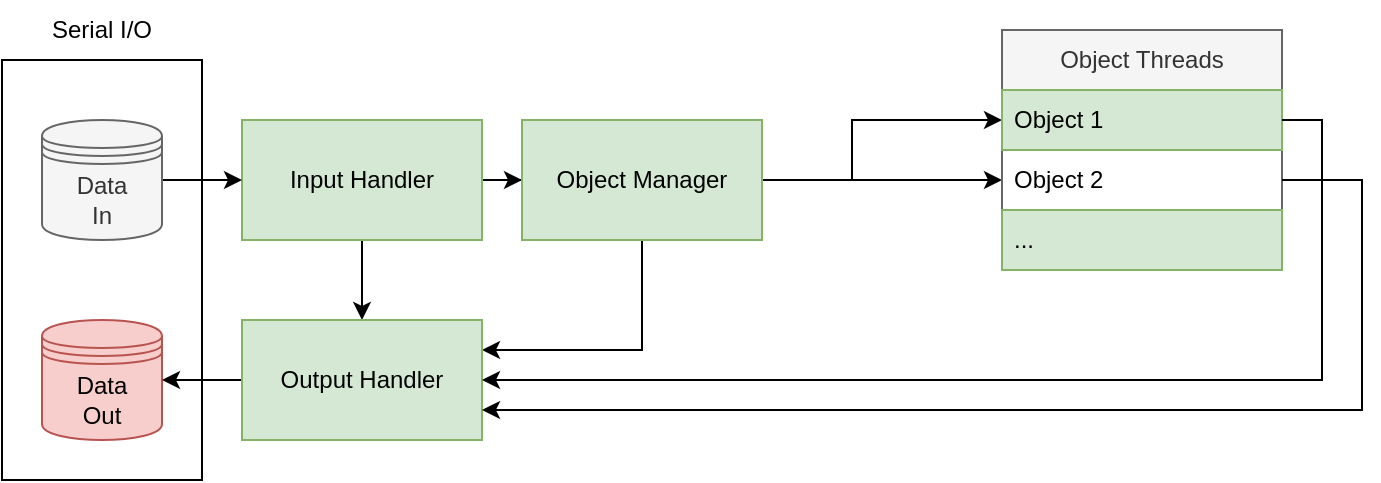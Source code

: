 <mxfile version="22.0.0" type="device">
  <diagram name="Page-1" id="8RL0StbFJul3TL8oMRlb">
    <mxGraphModel dx="1098" dy="835" grid="1" gridSize="10" guides="1" tooltips="1" connect="1" arrows="1" fold="1" page="1" pageScale="1" pageWidth="850" pageHeight="1100" math="0" shadow="0">
      <root>
        <mxCell id="0" />
        <mxCell id="1" parent="0" />
        <mxCell id="g5YhfeRQLPD29NGk40fJ-1" value="" style="rounded=0;whiteSpace=wrap;html=1;fillColor=#FFFFFF;fillStyle=auto;" parent="1" vertex="1">
          <mxGeometry x="140" y="190" width="100" height="210" as="geometry" />
        </mxCell>
        <mxCell id="Spbf_wSKs5P7LlKTghZw-40" style="edgeStyle=orthogonalEdgeStyle;rounded=0;orthogonalLoop=1;jettySize=auto;html=1;entryX=0;entryY=0.5;entryDx=0;entryDy=0;" parent="1" source="Spbf_wSKs5P7LlKTghZw-9" target="Spbf_wSKs5P7LlKTghZw-12" edge="1">
          <mxGeometry relative="1" as="geometry" />
        </mxCell>
        <mxCell id="Spbf_wSKs5P7LlKTghZw-45" style="edgeStyle=orthogonalEdgeStyle;rounded=0;orthogonalLoop=1;jettySize=auto;html=1;exitX=0.5;exitY=1;exitDx=0;exitDy=0;entryX=0.5;entryY=0;entryDx=0;entryDy=0;" parent="1" source="Spbf_wSKs5P7LlKTghZw-9" target="Spbf_wSKs5P7LlKTghZw-35" edge="1">
          <mxGeometry relative="1" as="geometry" />
        </mxCell>
        <mxCell id="Spbf_wSKs5P7LlKTghZw-9" value="Input Handler" style="rounded=0;whiteSpace=wrap;html=1;fillColor=#d5e8d4;strokeColor=#82b366;" parent="1" vertex="1">
          <mxGeometry x="260" y="220" width="120" height="60" as="geometry" />
        </mxCell>
        <mxCell id="Spbf_wSKs5P7LlKTghZw-10" value="&lt;div&gt;Data&lt;/div&gt;&lt;div&gt;Out&lt;br&gt;&lt;/div&gt;" style="shape=datastore;whiteSpace=wrap;html=1;fillColor=#f8cecc;strokeColor=#b85450;" parent="1" vertex="1">
          <mxGeometry x="160" y="320" width="60" height="60" as="geometry" />
        </mxCell>
        <mxCell id="Spbf_wSKs5P7LlKTghZw-42" style="edgeStyle=orthogonalEdgeStyle;rounded=0;orthogonalLoop=1;jettySize=auto;html=1;entryX=1;entryY=0.25;entryDx=0;entryDy=0;" parent="1" source="Spbf_wSKs5P7LlKTghZw-12" target="Spbf_wSKs5P7LlKTghZw-35" edge="1">
          <mxGeometry relative="1" as="geometry">
            <mxPoint x="460" y="340" as="targetPoint" />
            <Array as="points">
              <mxPoint x="460" y="335" />
            </Array>
          </mxGeometry>
        </mxCell>
        <mxCell id="KLHGzvyS29sTsg30Qxhm-5" style="edgeStyle=orthogonalEdgeStyle;rounded=0;orthogonalLoop=1;jettySize=auto;html=1;exitX=1;exitY=0.5;exitDx=0;exitDy=0;entryX=0;entryY=0.5;entryDx=0;entryDy=0;" parent="1" source="Spbf_wSKs5P7LlKTghZw-12" target="KLHGzvyS29sTsg30Qxhm-2" edge="1">
          <mxGeometry relative="1" as="geometry">
            <Array as="points">
              <mxPoint x="565" y="250" />
              <mxPoint x="565" y="220" />
            </Array>
          </mxGeometry>
        </mxCell>
        <mxCell id="KLHGzvyS29sTsg30Qxhm-6" style="edgeStyle=orthogonalEdgeStyle;rounded=0;orthogonalLoop=1;jettySize=auto;html=1;exitX=1;exitY=0.5;exitDx=0;exitDy=0;entryX=0;entryY=0.5;entryDx=0;entryDy=0;" parent="1" source="Spbf_wSKs5P7LlKTghZw-12" target="KLHGzvyS29sTsg30Qxhm-3" edge="1">
          <mxGeometry relative="1" as="geometry">
            <Array as="points">
              <mxPoint x="570" y="250" />
              <mxPoint x="570" y="250" />
            </Array>
          </mxGeometry>
        </mxCell>
        <mxCell id="Spbf_wSKs5P7LlKTghZw-12" value="Object Manager" style="rounded=0;whiteSpace=wrap;html=1;fillColor=#d5e8d4;strokeColor=#82b366;" parent="1" vertex="1">
          <mxGeometry x="400" y="220" width="120" height="60" as="geometry" />
        </mxCell>
        <mxCell id="Spbf_wSKs5P7LlKTghZw-39" style="edgeStyle=orthogonalEdgeStyle;rounded=0;orthogonalLoop=1;jettySize=auto;html=1;entryX=0;entryY=0.5;entryDx=0;entryDy=0;" parent="1" source="Spbf_wSKs5P7LlKTghZw-14" target="Spbf_wSKs5P7LlKTghZw-9" edge="1">
          <mxGeometry relative="1" as="geometry" />
        </mxCell>
        <mxCell id="Spbf_wSKs5P7LlKTghZw-14" value="&lt;div&gt;Data&lt;/div&gt;&lt;div&gt;In&lt;/div&gt;" style="shape=datastore;whiteSpace=wrap;html=1;fillColor=#f5f5f5;strokeColor=#666666;fontColor=#333333;" parent="1" vertex="1">
          <mxGeometry x="160" y="220" width="60" height="60" as="geometry" />
        </mxCell>
        <mxCell id="Spbf_wSKs5P7LlKTghZw-46" style="edgeStyle=orthogonalEdgeStyle;rounded=0;orthogonalLoop=1;jettySize=auto;html=1;exitX=0;exitY=0.5;exitDx=0;exitDy=0;entryX=1;entryY=0.5;entryDx=0;entryDy=0;" parent="1" source="Spbf_wSKs5P7LlKTghZw-35" target="Spbf_wSKs5P7LlKTghZw-10" edge="1">
          <mxGeometry relative="1" as="geometry" />
        </mxCell>
        <mxCell id="Spbf_wSKs5P7LlKTghZw-35" value="Output Handler" style="rounded=0;whiteSpace=wrap;html=1;fillColor=#d5e8d4;strokeColor=#82b366;" parent="1" vertex="1">
          <mxGeometry x="260" y="320" width="120" height="60" as="geometry" />
        </mxCell>
        <mxCell id="g5YhfeRQLPD29NGk40fJ-2" value="Serial I/O" style="text;strokeColor=none;fillColor=none;align=center;verticalAlign=middle;spacingLeft=4;spacingRight=4;overflow=hidden;points=[[0,0.5],[1,0.5]];portConstraint=eastwest;rotatable=0;whiteSpace=wrap;html=1;" parent="1" vertex="1">
          <mxGeometry x="150" y="160" width="80" height="30" as="geometry" />
        </mxCell>
        <mxCell id="KLHGzvyS29sTsg30Qxhm-1" value="Object Threads" style="swimlane;fontStyle=0;childLayout=stackLayout;horizontal=1;startSize=30;horizontalStack=0;resizeParent=1;resizeParentMax=0;resizeLast=0;collapsible=1;marginBottom=0;whiteSpace=wrap;html=1;fillColor=#f5f5f5;fontColor=#333333;strokeColor=#666666;" parent="1" vertex="1">
          <mxGeometry x="640" y="175" width="140" height="120" as="geometry" />
        </mxCell>
        <mxCell id="KLHGzvyS29sTsg30Qxhm-2" value="Object 1" style="text;strokeColor=#82b366;fillColor=#d5e8d4;align=left;verticalAlign=middle;spacingLeft=4;spacingRight=4;overflow=hidden;points=[[0,0.5],[1,0.5]];portConstraint=eastwest;rotatable=0;whiteSpace=wrap;html=1;" parent="KLHGzvyS29sTsg30Qxhm-1" vertex="1">
          <mxGeometry y="30" width="140" height="30" as="geometry" />
        </mxCell>
        <mxCell id="KLHGzvyS29sTsg30Qxhm-3" value="Object 2&lt;br&gt;" style="text;strokeColor=none;fillColor=none;align=left;verticalAlign=middle;spacingLeft=4;spacingRight=4;overflow=hidden;points=[[0,0.5],[1,0.5]];portConstraint=eastwest;rotatable=0;whiteSpace=wrap;html=1;" parent="KLHGzvyS29sTsg30Qxhm-1" vertex="1">
          <mxGeometry y="60" width="140" height="30" as="geometry" />
        </mxCell>
        <mxCell id="KLHGzvyS29sTsg30Qxhm-4" value="..." style="text;strokeColor=#82b366;fillColor=#d5e8d4;align=left;verticalAlign=middle;spacingLeft=4;spacingRight=4;overflow=hidden;points=[[0,0.5],[1,0.5]];portConstraint=eastwest;rotatable=0;whiteSpace=wrap;html=1;" parent="KLHGzvyS29sTsg30Qxhm-1" vertex="1">
          <mxGeometry y="90" width="140" height="30" as="geometry" />
        </mxCell>
        <mxCell id="KLHGzvyS29sTsg30Qxhm-8" style="edgeStyle=orthogonalEdgeStyle;rounded=0;orthogonalLoop=1;jettySize=auto;html=1;exitX=1;exitY=0.5;exitDx=0;exitDy=0;entryX=1;entryY=0.5;entryDx=0;entryDy=0;" parent="1" source="KLHGzvyS29sTsg30Qxhm-2" target="Spbf_wSKs5P7LlKTghZw-35" edge="1">
          <mxGeometry relative="1" as="geometry">
            <mxPoint x="390" y="360" as="targetPoint" />
          </mxGeometry>
        </mxCell>
        <mxCell id="KLHGzvyS29sTsg30Qxhm-9" style="edgeStyle=orthogonalEdgeStyle;rounded=0;orthogonalLoop=1;jettySize=auto;html=1;exitX=1;exitY=0.5;exitDx=0;exitDy=0;entryX=1;entryY=0.75;entryDx=0;entryDy=0;" parent="1" source="KLHGzvyS29sTsg30Qxhm-3" target="Spbf_wSKs5P7LlKTghZw-35" edge="1">
          <mxGeometry relative="1" as="geometry">
            <Array as="points">
              <mxPoint x="820" y="250" />
              <mxPoint x="820" y="365" />
            </Array>
          </mxGeometry>
        </mxCell>
      </root>
    </mxGraphModel>
  </diagram>
</mxfile>
